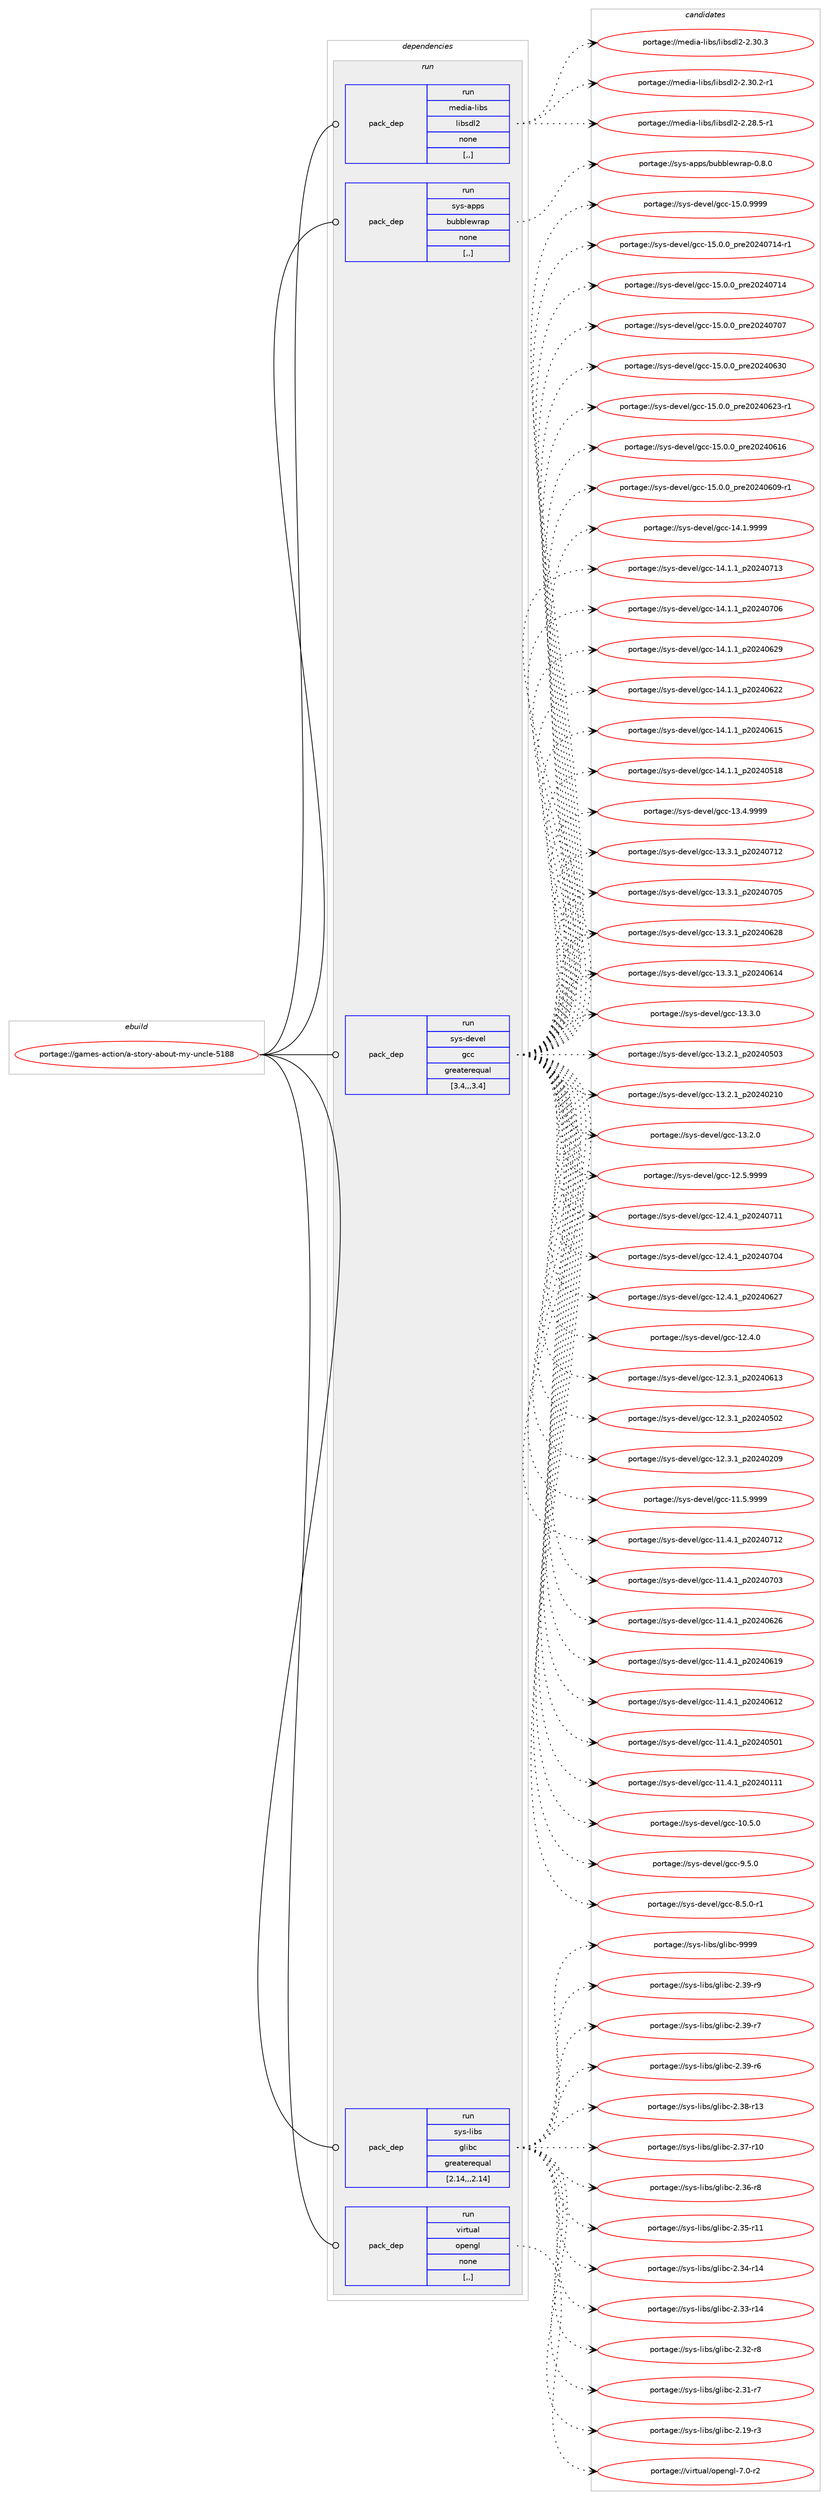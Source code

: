 digraph prolog {

# *************
# Graph options
# *************

newrank=true;
concentrate=true;
compound=true;
graph [rankdir=LR,fontname=Helvetica,fontsize=10,ranksep=1.5];#, ranksep=2.5, nodesep=0.2];
edge  [arrowhead=vee];
node  [fontname=Helvetica,fontsize=10];

# **********
# The ebuild
# **********

subgraph cluster_leftcol {
color=gray;
rank=same;
label=<<i>ebuild</i>>;
id [label="portage://games-action/a-story-about-my-uncle-5188", color=red, width=4, href="../games-action/a-story-about-my-uncle-5188.svg"];
}

# ****************
# The dependencies
# ****************

subgraph cluster_midcol {
color=gray;
label=<<i>dependencies</i>>;
subgraph cluster_compile {
fillcolor="#eeeeee";
style=filled;
label=<<i>compile</i>>;
}
subgraph cluster_compileandrun {
fillcolor="#eeeeee";
style=filled;
label=<<i>compile and run</i>>;
}
subgraph cluster_run {
fillcolor="#eeeeee";
style=filled;
label=<<i>run</i>>;
subgraph pack158523 {
dependency222378 [label=<<TABLE BORDER="0" CELLBORDER="1" CELLSPACING="0" CELLPADDING="4" WIDTH="220"><TR><TD ROWSPAN="6" CELLPADDING="30">pack_dep</TD></TR><TR><TD WIDTH="110">run</TD></TR><TR><TD>media-libs</TD></TR><TR><TD>libsdl2</TD></TR><TR><TD>none</TD></TR><TR><TD>[,,]</TD></TR></TABLE>>, shape=none, color=blue];
}
id:e -> dependency222378:w [weight=20,style="solid",arrowhead="odot"];
subgraph pack158524 {
dependency222379 [label=<<TABLE BORDER="0" CELLBORDER="1" CELLSPACING="0" CELLPADDING="4" WIDTH="220"><TR><TD ROWSPAN="6" CELLPADDING="30">pack_dep</TD></TR><TR><TD WIDTH="110">run</TD></TR><TR><TD>sys-apps</TD></TR><TR><TD>bubblewrap</TD></TR><TR><TD>none</TD></TR><TR><TD>[,,]</TD></TR></TABLE>>, shape=none, color=blue];
}
id:e -> dependency222379:w [weight=20,style="solid",arrowhead="odot"];
subgraph pack158525 {
dependency222380 [label=<<TABLE BORDER="0" CELLBORDER="1" CELLSPACING="0" CELLPADDING="4" WIDTH="220"><TR><TD ROWSPAN="6" CELLPADDING="30">pack_dep</TD></TR><TR><TD WIDTH="110">run</TD></TR><TR><TD>sys-devel</TD></TR><TR><TD>gcc</TD></TR><TR><TD>greaterequal</TD></TR><TR><TD>[3.4,,,3.4]</TD></TR></TABLE>>, shape=none, color=blue];
}
id:e -> dependency222380:w [weight=20,style="solid",arrowhead="odot"];
subgraph pack158526 {
dependency222381 [label=<<TABLE BORDER="0" CELLBORDER="1" CELLSPACING="0" CELLPADDING="4" WIDTH="220"><TR><TD ROWSPAN="6" CELLPADDING="30">pack_dep</TD></TR><TR><TD WIDTH="110">run</TD></TR><TR><TD>sys-libs</TD></TR><TR><TD>glibc</TD></TR><TR><TD>greaterequal</TD></TR><TR><TD>[2.14,,,2.14]</TD></TR></TABLE>>, shape=none, color=blue];
}
id:e -> dependency222381:w [weight=20,style="solid",arrowhead="odot"];
subgraph pack158527 {
dependency222382 [label=<<TABLE BORDER="0" CELLBORDER="1" CELLSPACING="0" CELLPADDING="4" WIDTH="220"><TR><TD ROWSPAN="6" CELLPADDING="30">pack_dep</TD></TR><TR><TD WIDTH="110">run</TD></TR><TR><TD>virtual</TD></TR><TR><TD>opengl</TD></TR><TR><TD>none</TD></TR><TR><TD>[,,]</TD></TR></TABLE>>, shape=none, color=blue];
}
id:e -> dependency222382:w [weight=20,style="solid",arrowhead="odot"];
}
}

# **************
# The candidates
# **************

subgraph cluster_choices {
rank=same;
color=gray;
label=<<i>candidates</i>>;

subgraph choice158523 {
color=black;
nodesep=1;
choice10910110010597451081059811547108105981151001085045504651484651 [label="portage://media-libs/libsdl2-2.30.3", color=red, width=4,href="../media-libs/libsdl2-2.30.3.svg"];
choice109101100105974510810598115471081059811510010850455046514846504511449 [label="portage://media-libs/libsdl2-2.30.2-r1", color=red, width=4,href="../media-libs/libsdl2-2.30.2-r1.svg"];
choice109101100105974510810598115471081059811510010850455046505646534511449 [label="portage://media-libs/libsdl2-2.28.5-r1", color=red, width=4,href="../media-libs/libsdl2-2.28.5-r1.svg"];
dependency222378:e -> choice10910110010597451081059811547108105981151001085045504651484651:w [style=dotted,weight="100"];
dependency222378:e -> choice109101100105974510810598115471081059811510010850455046514846504511449:w [style=dotted,weight="100"];
dependency222378:e -> choice109101100105974510810598115471081059811510010850455046505646534511449:w [style=dotted,weight="100"];
}
subgraph choice158524 {
color=black;
nodesep=1;
choice11512111545971121121154798117989810810111911497112454846564648 [label="portage://sys-apps/bubblewrap-0.8.0", color=red, width=4,href="../sys-apps/bubblewrap-0.8.0.svg"];
dependency222379:e -> choice11512111545971121121154798117989810810111911497112454846564648:w [style=dotted,weight="100"];
}
subgraph choice158525 {
color=black;
nodesep=1;
choice1151211154510010111810110847103999945495346484657575757 [label="portage://sys-devel/gcc-15.0.9999", color=red, width=4,href="../sys-devel/gcc-15.0.9999.svg"];
choice11512111545100101118101108471039999454953464846489511211410150485052485549524511449 [label="portage://sys-devel/gcc-15.0.0_pre20240714-r1", color=red, width=4,href="../sys-devel/gcc-15.0.0_pre20240714-r1.svg"];
choice1151211154510010111810110847103999945495346484648951121141015048505248554952 [label="portage://sys-devel/gcc-15.0.0_pre20240714", color=red, width=4,href="../sys-devel/gcc-15.0.0_pre20240714.svg"];
choice1151211154510010111810110847103999945495346484648951121141015048505248554855 [label="portage://sys-devel/gcc-15.0.0_pre20240707", color=red, width=4,href="../sys-devel/gcc-15.0.0_pre20240707.svg"];
choice1151211154510010111810110847103999945495346484648951121141015048505248545148 [label="portage://sys-devel/gcc-15.0.0_pre20240630", color=red, width=4,href="../sys-devel/gcc-15.0.0_pre20240630.svg"];
choice11512111545100101118101108471039999454953464846489511211410150485052485450514511449 [label="portage://sys-devel/gcc-15.0.0_pre20240623-r1", color=red, width=4,href="../sys-devel/gcc-15.0.0_pre20240623-r1.svg"];
choice1151211154510010111810110847103999945495346484648951121141015048505248544954 [label="portage://sys-devel/gcc-15.0.0_pre20240616", color=red, width=4,href="../sys-devel/gcc-15.0.0_pre20240616.svg"];
choice11512111545100101118101108471039999454953464846489511211410150485052485448574511449 [label="portage://sys-devel/gcc-15.0.0_pre20240609-r1", color=red, width=4,href="../sys-devel/gcc-15.0.0_pre20240609-r1.svg"];
choice1151211154510010111810110847103999945495246494657575757 [label="portage://sys-devel/gcc-14.1.9999", color=red, width=4,href="../sys-devel/gcc-14.1.9999.svg"];
choice1151211154510010111810110847103999945495246494649951125048505248554951 [label="portage://sys-devel/gcc-14.1.1_p20240713", color=red, width=4,href="../sys-devel/gcc-14.1.1_p20240713.svg"];
choice1151211154510010111810110847103999945495246494649951125048505248554854 [label="portage://sys-devel/gcc-14.1.1_p20240706", color=red, width=4,href="../sys-devel/gcc-14.1.1_p20240706.svg"];
choice1151211154510010111810110847103999945495246494649951125048505248545057 [label="portage://sys-devel/gcc-14.1.1_p20240629", color=red, width=4,href="../sys-devel/gcc-14.1.1_p20240629.svg"];
choice1151211154510010111810110847103999945495246494649951125048505248545050 [label="portage://sys-devel/gcc-14.1.1_p20240622", color=red, width=4,href="../sys-devel/gcc-14.1.1_p20240622.svg"];
choice1151211154510010111810110847103999945495246494649951125048505248544953 [label="portage://sys-devel/gcc-14.1.1_p20240615", color=red, width=4,href="../sys-devel/gcc-14.1.1_p20240615.svg"];
choice1151211154510010111810110847103999945495246494649951125048505248534956 [label="portage://sys-devel/gcc-14.1.1_p20240518", color=red, width=4,href="../sys-devel/gcc-14.1.1_p20240518.svg"];
choice1151211154510010111810110847103999945495146524657575757 [label="portage://sys-devel/gcc-13.4.9999", color=red, width=4,href="../sys-devel/gcc-13.4.9999.svg"];
choice1151211154510010111810110847103999945495146514649951125048505248554950 [label="portage://sys-devel/gcc-13.3.1_p20240712", color=red, width=4,href="../sys-devel/gcc-13.3.1_p20240712.svg"];
choice1151211154510010111810110847103999945495146514649951125048505248554853 [label="portage://sys-devel/gcc-13.3.1_p20240705", color=red, width=4,href="../sys-devel/gcc-13.3.1_p20240705.svg"];
choice1151211154510010111810110847103999945495146514649951125048505248545056 [label="portage://sys-devel/gcc-13.3.1_p20240628", color=red, width=4,href="../sys-devel/gcc-13.3.1_p20240628.svg"];
choice1151211154510010111810110847103999945495146514649951125048505248544952 [label="portage://sys-devel/gcc-13.3.1_p20240614", color=red, width=4,href="../sys-devel/gcc-13.3.1_p20240614.svg"];
choice1151211154510010111810110847103999945495146514648 [label="portage://sys-devel/gcc-13.3.0", color=red, width=4,href="../sys-devel/gcc-13.3.0.svg"];
choice1151211154510010111810110847103999945495146504649951125048505248534851 [label="portage://sys-devel/gcc-13.2.1_p20240503", color=red, width=4,href="../sys-devel/gcc-13.2.1_p20240503.svg"];
choice1151211154510010111810110847103999945495146504649951125048505248504948 [label="portage://sys-devel/gcc-13.2.1_p20240210", color=red, width=4,href="../sys-devel/gcc-13.2.1_p20240210.svg"];
choice1151211154510010111810110847103999945495146504648 [label="portage://sys-devel/gcc-13.2.0", color=red, width=4,href="../sys-devel/gcc-13.2.0.svg"];
choice1151211154510010111810110847103999945495046534657575757 [label="portage://sys-devel/gcc-12.5.9999", color=red, width=4,href="../sys-devel/gcc-12.5.9999.svg"];
choice1151211154510010111810110847103999945495046524649951125048505248554949 [label="portage://sys-devel/gcc-12.4.1_p20240711", color=red, width=4,href="../sys-devel/gcc-12.4.1_p20240711.svg"];
choice1151211154510010111810110847103999945495046524649951125048505248554852 [label="portage://sys-devel/gcc-12.4.1_p20240704", color=red, width=4,href="../sys-devel/gcc-12.4.1_p20240704.svg"];
choice1151211154510010111810110847103999945495046524649951125048505248545055 [label="portage://sys-devel/gcc-12.4.1_p20240627", color=red, width=4,href="../sys-devel/gcc-12.4.1_p20240627.svg"];
choice1151211154510010111810110847103999945495046524648 [label="portage://sys-devel/gcc-12.4.0", color=red, width=4,href="../sys-devel/gcc-12.4.0.svg"];
choice1151211154510010111810110847103999945495046514649951125048505248544951 [label="portage://sys-devel/gcc-12.3.1_p20240613", color=red, width=4,href="../sys-devel/gcc-12.3.1_p20240613.svg"];
choice1151211154510010111810110847103999945495046514649951125048505248534850 [label="portage://sys-devel/gcc-12.3.1_p20240502", color=red, width=4,href="../sys-devel/gcc-12.3.1_p20240502.svg"];
choice1151211154510010111810110847103999945495046514649951125048505248504857 [label="portage://sys-devel/gcc-12.3.1_p20240209", color=red, width=4,href="../sys-devel/gcc-12.3.1_p20240209.svg"];
choice1151211154510010111810110847103999945494946534657575757 [label="portage://sys-devel/gcc-11.5.9999", color=red, width=4,href="../sys-devel/gcc-11.5.9999.svg"];
choice1151211154510010111810110847103999945494946524649951125048505248554950 [label="portage://sys-devel/gcc-11.4.1_p20240712", color=red, width=4,href="../sys-devel/gcc-11.4.1_p20240712.svg"];
choice1151211154510010111810110847103999945494946524649951125048505248554851 [label="portage://sys-devel/gcc-11.4.1_p20240703", color=red, width=4,href="../sys-devel/gcc-11.4.1_p20240703.svg"];
choice1151211154510010111810110847103999945494946524649951125048505248545054 [label="portage://sys-devel/gcc-11.4.1_p20240626", color=red, width=4,href="../sys-devel/gcc-11.4.1_p20240626.svg"];
choice1151211154510010111810110847103999945494946524649951125048505248544957 [label="portage://sys-devel/gcc-11.4.1_p20240619", color=red, width=4,href="../sys-devel/gcc-11.4.1_p20240619.svg"];
choice1151211154510010111810110847103999945494946524649951125048505248544950 [label="portage://sys-devel/gcc-11.4.1_p20240612", color=red, width=4,href="../sys-devel/gcc-11.4.1_p20240612.svg"];
choice1151211154510010111810110847103999945494946524649951125048505248534849 [label="portage://sys-devel/gcc-11.4.1_p20240501", color=red, width=4,href="../sys-devel/gcc-11.4.1_p20240501.svg"];
choice1151211154510010111810110847103999945494946524649951125048505248494949 [label="portage://sys-devel/gcc-11.4.1_p20240111", color=red, width=4,href="../sys-devel/gcc-11.4.1_p20240111.svg"];
choice1151211154510010111810110847103999945494846534648 [label="portage://sys-devel/gcc-10.5.0", color=red, width=4,href="../sys-devel/gcc-10.5.0.svg"];
choice11512111545100101118101108471039999455746534648 [label="portage://sys-devel/gcc-9.5.0", color=red, width=4,href="../sys-devel/gcc-9.5.0.svg"];
choice115121115451001011181011084710399994556465346484511449 [label="portage://sys-devel/gcc-8.5.0-r1", color=red, width=4,href="../sys-devel/gcc-8.5.0-r1.svg"];
dependency222380:e -> choice1151211154510010111810110847103999945495346484657575757:w [style=dotted,weight="100"];
dependency222380:e -> choice11512111545100101118101108471039999454953464846489511211410150485052485549524511449:w [style=dotted,weight="100"];
dependency222380:e -> choice1151211154510010111810110847103999945495346484648951121141015048505248554952:w [style=dotted,weight="100"];
dependency222380:e -> choice1151211154510010111810110847103999945495346484648951121141015048505248554855:w [style=dotted,weight="100"];
dependency222380:e -> choice1151211154510010111810110847103999945495346484648951121141015048505248545148:w [style=dotted,weight="100"];
dependency222380:e -> choice11512111545100101118101108471039999454953464846489511211410150485052485450514511449:w [style=dotted,weight="100"];
dependency222380:e -> choice1151211154510010111810110847103999945495346484648951121141015048505248544954:w [style=dotted,weight="100"];
dependency222380:e -> choice11512111545100101118101108471039999454953464846489511211410150485052485448574511449:w [style=dotted,weight="100"];
dependency222380:e -> choice1151211154510010111810110847103999945495246494657575757:w [style=dotted,weight="100"];
dependency222380:e -> choice1151211154510010111810110847103999945495246494649951125048505248554951:w [style=dotted,weight="100"];
dependency222380:e -> choice1151211154510010111810110847103999945495246494649951125048505248554854:w [style=dotted,weight="100"];
dependency222380:e -> choice1151211154510010111810110847103999945495246494649951125048505248545057:w [style=dotted,weight="100"];
dependency222380:e -> choice1151211154510010111810110847103999945495246494649951125048505248545050:w [style=dotted,weight="100"];
dependency222380:e -> choice1151211154510010111810110847103999945495246494649951125048505248544953:w [style=dotted,weight="100"];
dependency222380:e -> choice1151211154510010111810110847103999945495246494649951125048505248534956:w [style=dotted,weight="100"];
dependency222380:e -> choice1151211154510010111810110847103999945495146524657575757:w [style=dotted,weight="100"];
dependency222380:e -> choice1151211154510010111810110847103999945495146514649951125048505248554950:w [style=dotted,weight="100"];
dependency222380:e -> choice1151211154510010111810110847103999945495146514649951125048505248554853:w [style=dotted,weight="100"];
dependency222380:e -> choice1151211154510010111810110847103999945495146514649951125048505248545056:w [style=dotted,weight="100"];
dependency222380:e -> choice1151211154510010111810110847103999945495146514649951125048505248544952:w [style=dotted,weight="100"];
dependency222380:e -> choice1151211154510010111810110847103999945495146514648:w [style=dotted,weight="100"];
dependency222380:e -> choice1151211154510010111810110847103999945495146504649951125048505248534851:w [style=dotted,weight="100"];
dependency222380:e -> choice1151211154510010111810110847103999945495146504649951125048505248504948:w [style=dotted,weight="100"];
dependency222380:e -> choice1151211154510010111810110847103999945495146504648:w [style=dotted,weight="100"];
dependency222380:e -> choice1151211154510010111810110847103999945495046534657575757:w [style=dotted,weight="100"];
dependency222380:e -> choice1151211154510010111810110847103999945495046524649951125048505248554949:w [style=dotted,weight="100"];
dependency222380:e -> choice1151211154510010111810110847103999945495046524649951125048505248554852:w [style=dotted,weight="100"];
dependency222380:e -> choice1151211154510010111810110847103999945495046524649951125048505248545055:w [style=dotted,weight="100"];
dependency222380:e -> choice1151211154510010111810110847103999945495046524648:w [style=dotted,weight="100"];
dependency222380:e -> choice1151211154510010111810110847103999945495046514649951125048505248544951:w [style=dotted,weight="100"];
dependency222380:e -> choice1151211154510010111810110847103999945495046514649951125048505248534850:w [style=dotted,weight="100"];
dependency222380:e -> choice1151211154510010111810110847103999945495046514649951125048505248504857:w [style=dotted,weight="100"];
dependency222380:e -> choice1151211154510010111810110847103999945494946534657575757:w [style=dotted,weight="100"];
dependency222380:e -> choice1151211154510010111810110847103999945494946524649951125048505248554950:w [style=dotted,weight="100"];
dependency222380:e -> choice1151211154510010111810110847103999945494946524649951125048505248554851:w [style=dotted,weight="100"];
dependency222380:e -> choice1151211154510010111810110847103999945494946524649951125048505248545054:w [style=dotted,weight="100"];
dependency222380:e -> choice1151211154510010111810110847103999945494946524649951125048505248544957:w [style=dotted,weight="100"];
dependency222380:e -> choice1151211154510010111810110847103999945494946524649951125048505248544950:w [style=dotted,weight="100"];
dependency222380:e -> choice1151211154510010111810110847103999945494946524649951125048505248534849:w [style=dotted,weight="100"];
dependency222380:e -> choice1151211154510010111810110847103999945494946524649951125048505248494949:w [style=dotted,weight="100"];
dependency222380:e -> choice1151211154510010111810110847103999945494846534648:w [style=dotted,weight="100"];
dependency222380:e -> choice11512111545100101118101108471039999455746534648:w [style=dotted,weight="100"];
dependency222380:e -> choice115121115451001011181011084710399994556465346484511449:w [style=dotted,weight="100"];
}
subgraph choice158526 {
color=black;
nodesep=1;
choice11512111545108105981154710310810598994557575757 [label="portage://sys-libs/glibc-9999", color=red, width=4,href="../sys-libs/glibc-9999.svg"];
choice115121115451081059811547103108105989945504651574511457 [label="portage://sys-libs/glibc-2.39-r9", color=red, width=4,href="../sys-libs/glibc-2.39-r9.svg"];
choice115121115451081059811547103108105989945504651574511455 [label="portage://sys-libs/glibc-2.39-r7", color=red, width=4,href="../sys-libs/glibc-2.39-r7.svg"];
choice115121115451081059811547103108105989945504651574511454 [label="portage://sys-libs/glibc-2.39-r6", color=red, width=4,href="../sys-libs/glibc-2.39-r6.svg"];
choice11512111545108105981154710310810598994550465156451144951 [label="portage://sys-libs/glibc-2.38-r13", color=red, width=4,href="../sys-libs/glibc-2.38-r13.svg"];
choice11512111545108105981154710310810598994550465155451144948 [label="portage://sys-libs/glibc-2.37-r10", color=red, width=4,href="../sys-libs/glibc-2.37-r10.svg"];
choice115121115451081059811547103108105989945504651544511456 [label="portage://sys-libs/glibc-2.36-r8", color=red, width=4,href="../sys-libs/glibc-2.36-r8.svg"];
choice11512111545108105981154710310810598994550465153451144949 [label="portage://sys-libs/glibc-2.35-r11", color=red, width=4,href="../sys-libs/glibc-2.35-r11.svg"];
choice11512111545108105981154710310810598994550465152451144952 [label="portage://sys-libs/glibc-2.34-r14", color=red, width=4,href="../sys-libs/glibc-2.34-r14.svg"];
choice11512111545108105981154710310810598994550465151451144952 [label="portage://sys-libs/glibc-2.33-r14", color=red, width=4,href="../sys-libs/glibc-2.33-r14.svg"];
choice115121115451081059811547103108105989945504651504511456 [label="portage://sys-libs/glibc-2.32-r8", color=red, width=4,href="../sys-libs/glibc-2.32-r8.svg"];
choice115121115451081059811547103108105989945504651494511455 [label="portage://sys-libs/glibc-2.31-r7", color=red, width=4,href="../sys-libs/glibc-2.31-r7.svg"];
choice115121115451081059811547103108105989945504649574511451 [label="portage://sys-libs/glibc-2.19-r3", color=red, width=4,href="../sys-libs/glibc-2.19-r3.svg"];
dependency222381:e -> choice11512111545108105981154710310810598994557575757:w [style=dotted,weight="100"];
dependency222381:e -> choice115121115451081059811547103108105989945504651574511457:w [style=dotted,weight="100"];
dependency222381:e -> choice115121115451081059811547103108105989945504651574511455:w [style=dotted,weight="100"];
dependency222381:e -> choice115121115451081059811547103108105989945504651574511454:w [style=dotted,weight="100"];
dependency222381:e -> choice11512111545108105981154710310810598994550465156451144951:w [style=dotted,weight="100"];
dependency222381:e -> choice11512111545108105981154710310810598994550465155451144948:w [style=dotted,weight="100"];
dependency222381:e -> choice115121115451081059811547103108105989945504651544511456:w [style=dotted,weight="100"];
dependency222381:e -> choice11512111545108105981154710310810598994550465153451144949:w [style=dotted,weight="100"];
dependency222381:e -> choice11512111545108105981154710310810598994550465152451144952:w [style=dotted,weight="100"];
dependency222381:e -> choice11512111545108105981154710310810598994550465151451144952:w [style=dotted,weight="100"];
dependency222381:e -> choice115121115451081059811547103108105989945504651504511456:w [style=dotted,weight="100"];
dependency222381:e -> choice115121115451081059811547103108105989945504651494511455:w [style=dotted,weight="100"];
dependency222381:e -> choice115121115451081059811547103108105989945504649574511451:w [style=dotted,weight="100"];
}
subgraph choice158527 {
color=black;
nodesep=1;
choice1181051141161179710847111112101110103108455546484511450 [label="portage://virtual/opengl-7.0-r2", color=red, width=4,href="../virtual/opengl-7.0-r2.svg"];
dependency222382:e -> choice1181051141161179710847111112101110103108455546484511450:w [style=dotted,weight="100"];
}
}

}
